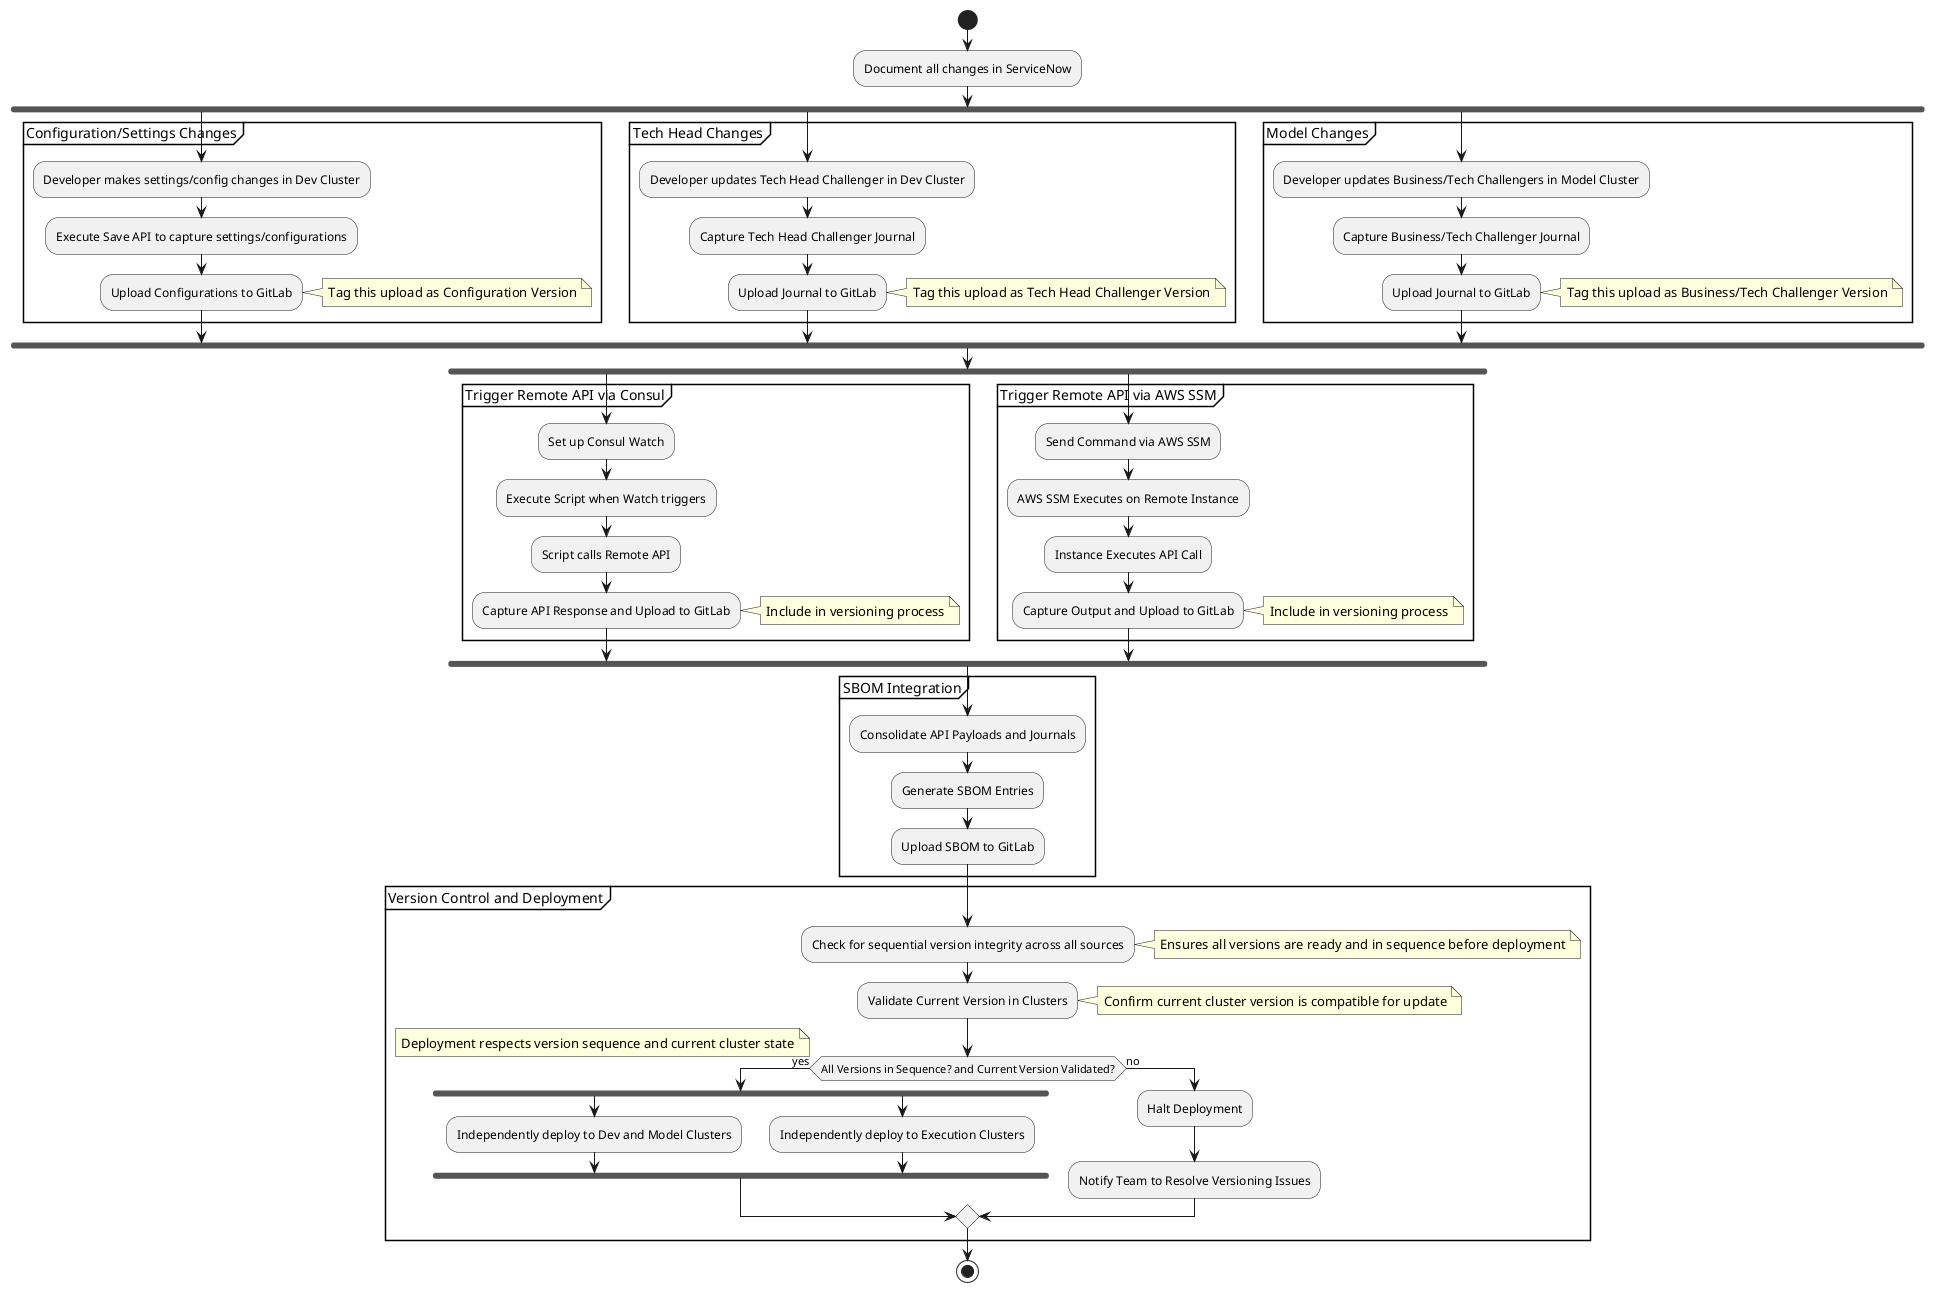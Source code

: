 @startuml
start

' Documentation in ServiceNow for all developer changes
:Document all changes in ServiceNow;

' Define split for parallel development tasks
fork
    partition "Configuration/Settings Changes" {
        :Developer makes settings/config changes in Dev Cluster;
        :Execute Save API to capture settings/configurations;
        :Upload Configurations to GitLab;
        note right
            Tag this upload as Configuration Version
        end note
    }
fork again
    partition "Tech Head Changes" {
        :Developer updates Tech Head Challenger in Dev Cluster;
        :Capture Tech Head Challenger Journal;
        :Upload Journal to GitLab;
        note right
            Tag this upload as Tech Head Challenger Version
        end note
    }
fork again
    partition "Model Changes" {
        :Developer updates Business/Tech Challengers in Model Cluster;
        :Capture Business/Tech Challenger Journal;
        :Upload Journal to GitLab;
        note right
            Tag this upload as Business/Tech Challenger Version
        end note
    }
end fork

' Integration of Remote API triggering via Consul or AWS SSM
fork
    partition "Trigger Remote API via Consul" {
        :Set up Consul Watch;
        :Execute Script when Watch triggers;
        :Script calls Remote API;
        :Capture API Response and Upload to GitLab;
        note right
            Include in versioning process
        end note
    }
fork again
    partition "Trigger Remote API via AWS SSM" {
        :Send Command via AWS SSM;
        :AWS SSM Executes on Remote Instance;
        :Instance Executes API Call;
        :Capture Output and Upload to GitLab;
        note right
            Include in versioning process
        end note
    }
end fork

' Incorporating into SBOM
partition "SBOM Integration" {
    :Consolidate API Payloads and Journals;
    :Generate SBOM Entries;
    :Upload SBOM to GitLab;
}

' Version control and deployment checks
partition "Version Control and Deployment" {
    :Check for sequential version integrity across all sources;
    note right
        Ensures all versions are ready and in sequence before deployment
    end note
    :Validate Current Version in Clusters;
    note right
        Confirm current cluster version is compatible for update
    end note
    if (All Versions in Sequence? and Current Version Validated?) then (yes)
        fork
            :Independently deploy to Dev and Model Clusters;
        fork again
            :Independently deploy to Execution Clusters;
        end fork
    else (no)
        :Halt Deployment;
        :Notify Team to Resolve Versioning Issues;
    endif
    note left
        Deployment respects version sequence and current cluster state
    end note
}

stop
@enduml
